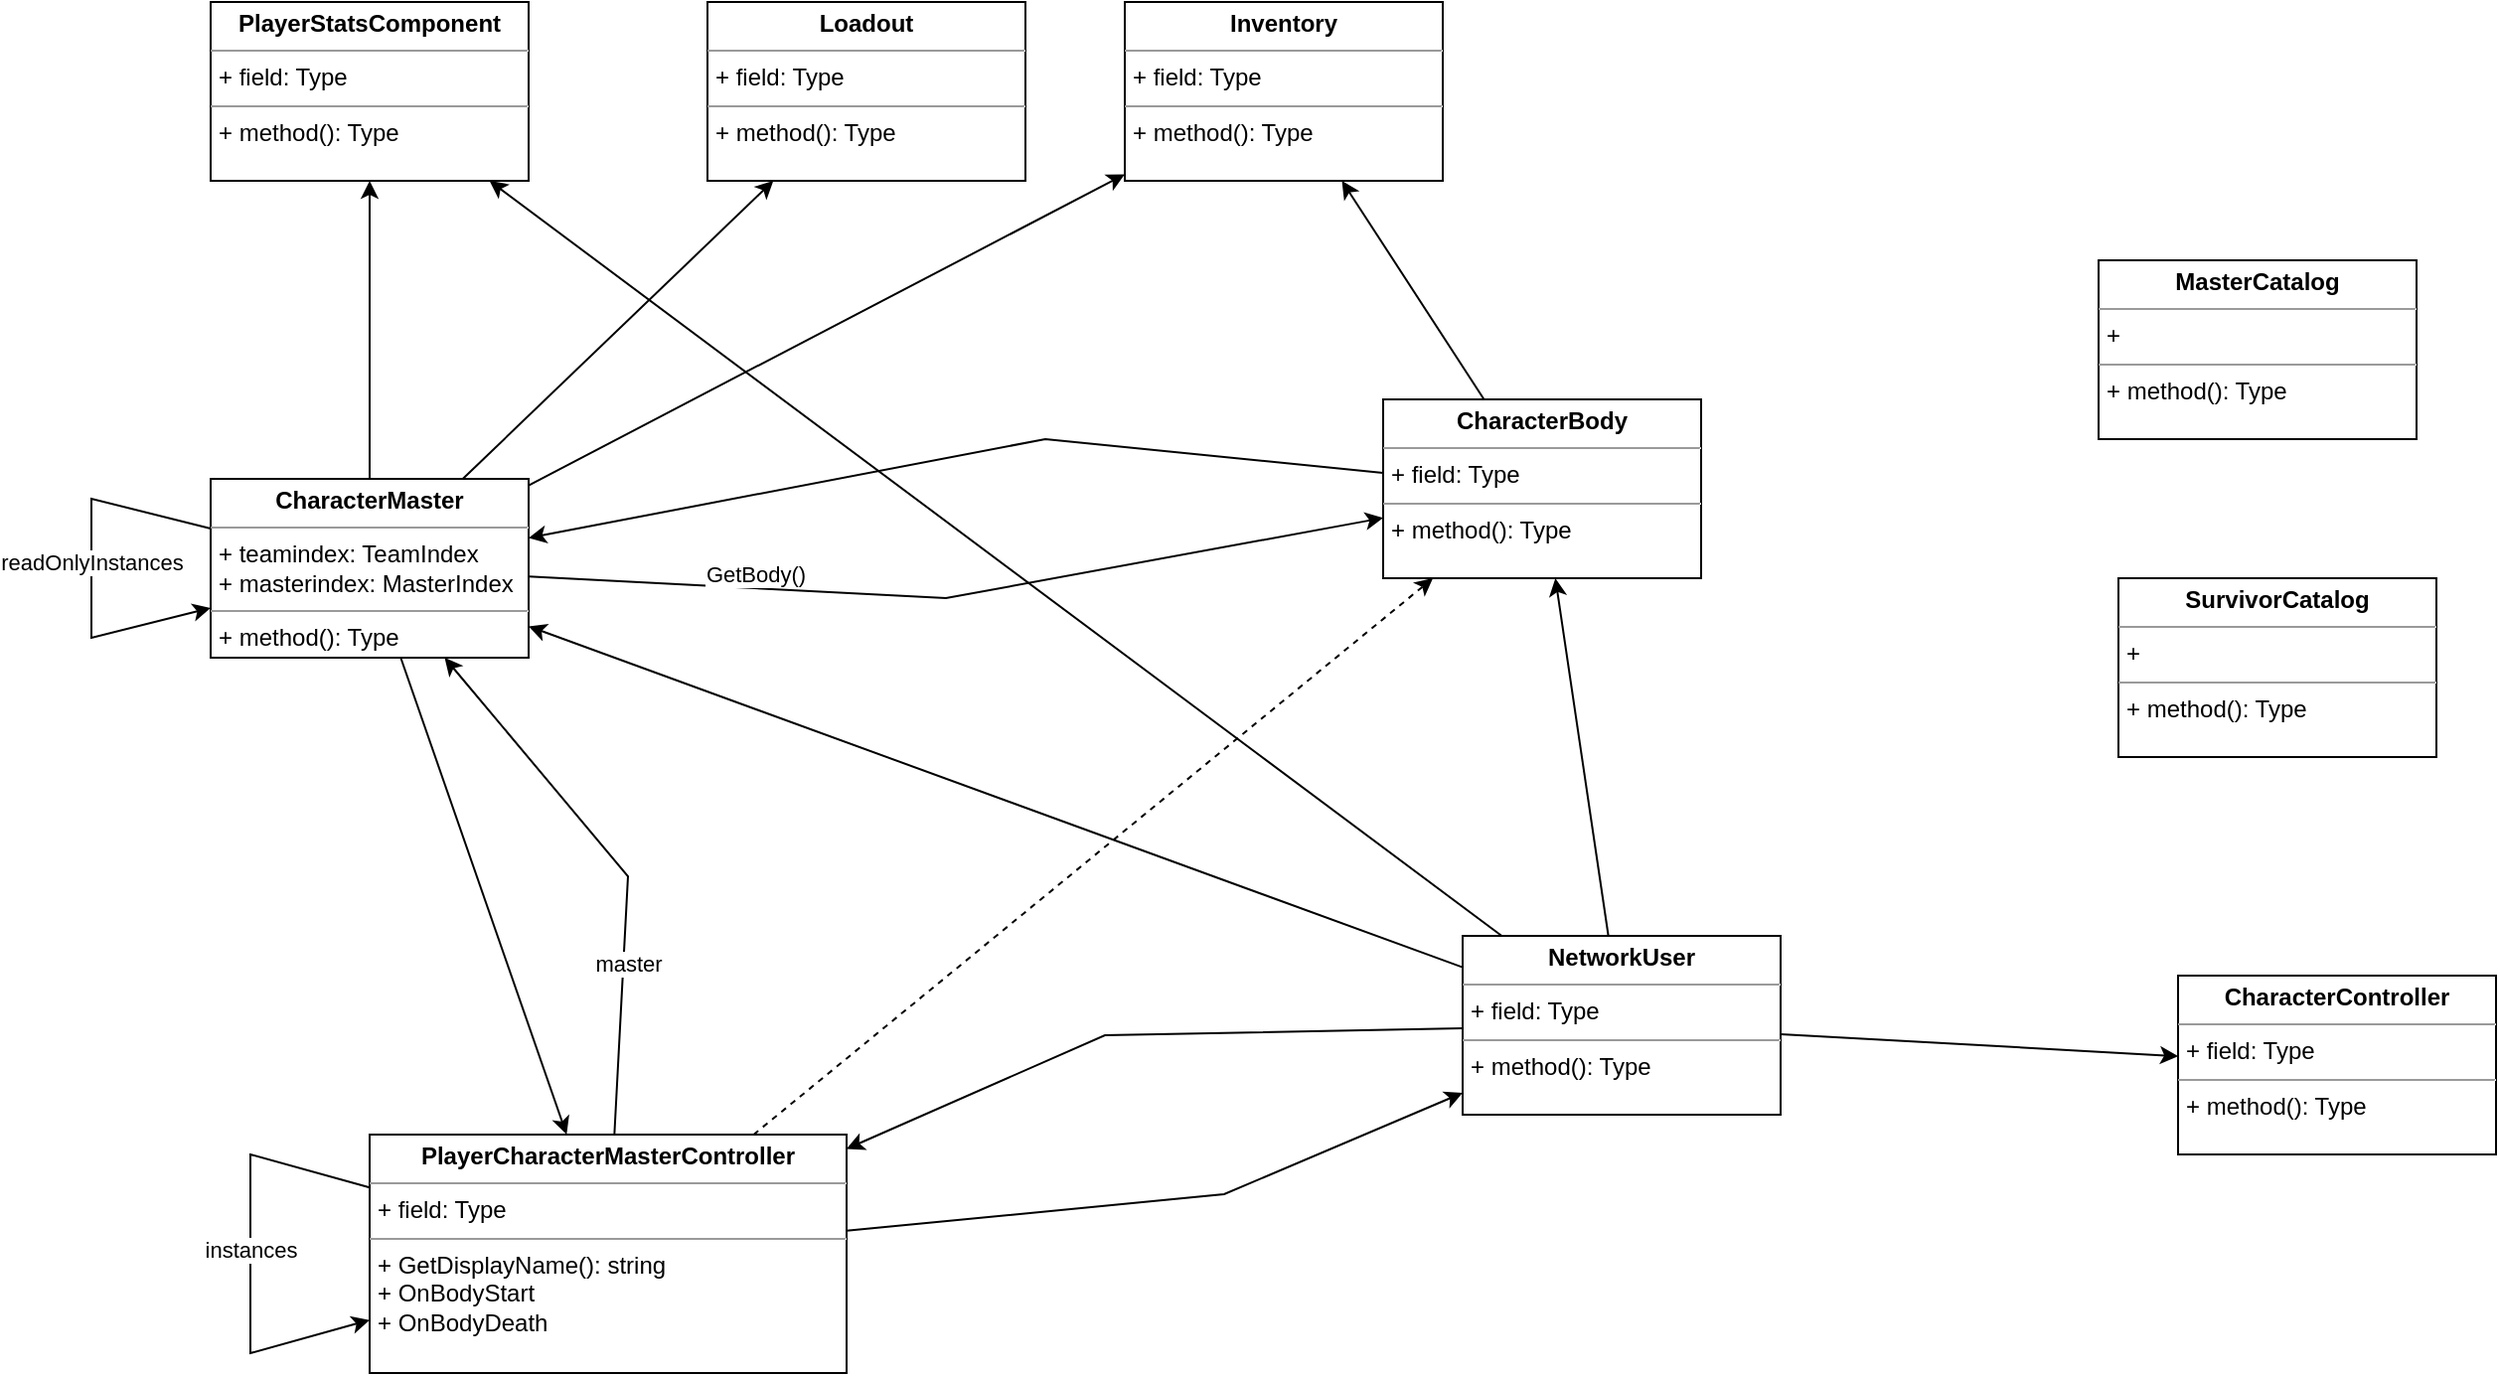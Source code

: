 <mxfile version="20.3.0" type="device"><diagram id="xhrsk81zao-SoMKRHSjp" name="Page-1"><mxGraphModel dx="1822" dy="1305" grid="1" gridSize="10" guides="1" tooltips="1" connect="1" arrows="1" fold="1" page="0" pageScale="1" pageWidth="827" pageHeight="1169" math="0" shadow="0"><root><mxCell id="0"/><mxCell id="1" parent="0"/><mxCell id="NOf88fq7L9iivJlzSjVH-7" style="rounded=0;orthogonalLoop=1;jettySize=auto;html=1;" parent="1" source="NOf88fq7L9iivJlzSjVH-5" target="NOf88fq7L9iivJlzSjVH-6" edge="1"><mxGeometry relative="1" as="geometry"/></mxCell><mxCell id="NOf88fq7L9iivJlzSjVH-9" style="rounded=0;orthogonalLoop=1;jettySize=auto;html=1;" parent="1" source="NOf88fq7L9iivJlzSjVH-5" target="NOf88fq7L9iivJlzSjVH-8" edge="1"><mxGeometry relative="1" as="geometry"/></mxCell><mxCell id="NOf88fq7L9iivJlzSjVH-11" style="edgeStyle=none;rounded=0;orthogonalLoop=1;jettySize=auto;html=1;" parent="1" source="NOf88fq7L9iivJlzSjVH-5" target="NOf88fq7L9iivJlzSjVH-10" edge="1"><mxGeometry relative="1" as="geometry"><Array as="points"><mxPoint x="300" y="360"/></Array></mxGeometry></mxCell><mxCell id="NOf88fq7L9iivJlzSjVH-13" style="edgeStyle=none;rounded=0;orthogonalLoop=1;jettySize=auto;html=1;" parent="1" source="NOf88fq7L9iivJlzSjVH-5" target="NOf88fq7L9iivJlzSjVH-12" edge="1"><mxGeometry relative="1" as="geometry"/></mxCell><mxCell id="NOf88fq7L9iivJlzSjVH-16" style="edgeStyle=none;rounded=0;orthogonalLoop=1;jettySize=auto;html=1;" parent="1" source="NOf88fq7L9iivJlzSjVH-5" target="NOf88fq7L9iivJlzSjVH-15" edge="1"><mxGeometry relative="1" as="geometry"/></mxCell><mxCell id="NOf88fq7L9iivJlzSjVH-5" value="&lt;p style=&quot;margin: 0px ; margin-top: 4px ; text-align: center&quot;&gt;&lt;b&gt;NetworkUser&lt;/b&gt;&lt;/p&gt;&lt;hr size=&quot;1&quot;&gt;&lt;p style=&quot;margin: 0px ; margin-left: 4px&quot;&gt;+ field: Type&lt;/p&gt;&lt;hr size=&quot;1&quot;&gt;&lt;p style=&quot;margin: 0px ; margin-left: 4px&quot;&gt;+ method(): Type&lt;/p&gt;" style="verticalAlign=top;align=left;overflow=fill;fontSize=12;fontFamily=Helvetica;html=1;" parent="1" vertex="1"><mxGeometry x="480" y="310" width="160" height="90" as="geometry"/></mxCell><mxCell id="NOf88fq7L9iivJlzSjVH-23" style="edgeStyle=none;rounded=0;orthogonalLoop=1;jettySize=auto;html=1;" parent="1" source="NOf88fq7L9iivJlzSjVH-6" target="NOf88fq7L9iivJlzSjVH-22" edge="1"><mxGeometry relative="1" as="geometry"/></mxCell><mxCell id="NOf88fq7L9iivJlzSjVH-24" style="edgeStyle=none;rounded=0;orthogonalLoop=1;jettySize=auto;html=1;" parent="1" source="NOf88fq7L9iivJlzSjVH-6" target="NOf88fq7L9iivJlzSjVH-18" edge="1"><mxGeometry relative="1" as="geometry"/></mxCell><mxCell id="NOf88fq7L9iivJlzSjVH-25" style="edgeStyle=none;rounded=0;orthogonalLoop=1;jettySize=auto;html=1;" parent="1" source="NOf88fq7L9iivJlzSjVH-6" target="NOf88fq7L9iivJlzSjVH-8" edge="1"><mxGeometry relative="1" as="geometry"/></mxCell><mxCell id="NOf88fq7L9iivJlzSjVH-26" style="edgeStyle=none;rounded=0;orthogonalLoop=1;jettySize=auto;html=1;" parent="1" source="NOf88fq7L9iivJlzSjVH-6" target="NOf88fq7L9iivJlzSjVH-10" edge="1"><mxGeometry relative="1" as="geometry"/></mxCell><mxCell id="NOf88fq7L9iivJlzSjVH-31" style="edgeStyle=none;rounded=0;orthogonalLoop=1;jettySize=auto;html=1;" parent="1" source="NOf88fq7L9iivJlzSjVH-6" target="NOf88fq7L9iivJlzSjVH-15" edge="1"><mxGeometry relative="1" as="geometry"><Array as="points"><mxPoint x="220" y="140"/></Array></mxGeometry></mxCell><mxCell id="NOf88fq7L9iivJlzSjVH-32" value="GetBody()" style="edgeLabel;html=1;align=center;verticalAlign=middle;resizable=0;points=[];" parent="NOf88fq7L9iivJlzSjVH-31" vertex="1" connectable="0"><mxGeometry x="-0.67" y="2" relative="1" as="geometry"><mxPoint x="42" y="-3" as="offset"/></mxGeometry></mxCell><mxCell id="NOf88fq7L9iivJlzSjVH-6" value="&lt;p style=&quot;margin: 0px ; margin-top: 4px ; text-align: center&quot;&gt;&lt;b&gt;CharacterMaster&lt;/b&gt;&lt;/p&gt;&lt;hr size=&quot;1&quot;&gt;&lt;p style=&quot;margin: 0px ; margin-left: 4px&quot;&gt;+ teamindex: TeamIndex&lt;/p&gt;&lt;p style=&quot;margin: 0px ; margin-left: 4px&quot;&gt;+ masterindex: MasterIndex&lt;/p&gt;&lt;hr size=&quot;1&quot;&gt;&lt;p style=&quot;margin: 0px ; margin-left: 4px&quot;&gt;+ method(): Type&lt;/p&gt;" style="verticalAlign=top;align=left;overflow=fill;fontSize=12;fontFamily=Helvetica;html=1;" parent="1" vertex="1"><mxGeometry x="-150" y="80" width="160" height="90" as="geometry"/></mxCell><mxCell id="NOf88fq7L9iivJlzSjVH-8" value="&lt;p style=&quot;margin: 0px ; margin-top: 4px ; text-align: center&quot;&gt;&lt;b&gt;PlayerStatsComponent&lt;/b&gt;&lt;/p&gt;&lt;hr size=&quot;1&quot;&gt;&lt;p style=&quot;margin: 0px ; margin-left: 4px&quot;&gt;+ field: Type&lt;/p&gt;&lt;hr size=&quot;1&quot;&gt;&lt;p style=&quot;margin: 0px ; margin-left: 4px&quot;&gt;+ method(): Type&lt;/p&gt;" style="verticalAlign=top;align=left;overflow=fill;fontSize=12;fontFamily=Helvetica;html=1;" parent="1" vertex="1"><mxGeometry x="-150" y="-160" width="160" height="90" as="geometry"/></mxCell><mxCell id="NOf88fq7L9iivJlzSjVH-20" style="edgeStyle=none;rounded=0;orthogonalLoop=1;jettySize=auto;html=1;" parent="1" source="NOf88fq7L9iivJlzSjVH-10" target="NOf88fq7L9iivJlzSjVH-6" edge="1"><mxGeometry relative="1" as="geometry"><Array as="points"><mxPoint x="60" y="280"/></Array></mxGeometry></mxCell><mxCell id="9H6UXZ_IQvY2Nk31R7ca-3" value="master" style="edgeLabel;html=1;align=center;verticalAlign=middle;resizable=0;points=[];" vertex="1" connectable="0" parent="NOf88fq7L9iivJlzSjVH-20"><mxGeometry x="-0.37" y="-2" relative="1" as="geometry"><mxPoint as="offset"/></mxGeometry></mxCell><mxCell id="NOf88fq7L9iivJlzSjVH-21" style="edgeStyle=none;rounded=0;orthogonalLoop=1;jettySize=auto;html=1;dashed=1;" parent="1" source="NOf88fq7L9iivJlzSjVH-10" target="NOf88fq7L9iivJlzSjVH-15" edge="1"><mxGeometry relative="1" as="geometry"/></mxCell><mxCell id="NOf88fq7L9iivJlzSjVH-33" style="edgeStyle=none;rounded=0;orthogonalLoop=1;jettySize=auto;html=1;" parent="1" source="NOf88fq7L9iivJlzSjVH-10" target="NOf88fq7L9iivJlzSjVH-5" edge="1"><mxGeometry relative="1" as="geometry"><Array as="points"><mxPoint x="360" y="440"/></Array></mxGeometry></mxCell><mxCell id="NOf88fq7L9iivJlzSjVH-10" value="&lt;p style=&quot;margin: 0px ; margin-top: 4px ; text-align: center&quot;&gt;&lt;b&gt;PlayerCharacterMasterController&lt;/b&gt;&lt;/p&gt;&lt;hr size=&quot;1&quot;&gt;&lt;p style=&quot;margin: 0px ; margin-left: 4px&quot;&gt;+ field: Type&lt;/p&gt;&lt;hr size=&quot;1&quot;&gt;&lt;p style=&quot;margin: 0px ; margin-left: 4px&quot;&gt;+ GetDisplayName(): string&lt;/p&gt;&lt;p style=&quot;margin: 0px ; margin-left: 4px&quot;&gt;+ OnBodyStart&lt;/p&gt;&lt;p style=&quot;margin: 0px ; margin-left: 4px&quot;&gt;+ OnBodyDeath&lt;/p&gt;" style="verticalAlign=top;align=left;overflow=fill;fontSize=12;fontFamily=Helvetica;html=1;" parent="1" vertex="1"><mxGeometry x="-70" y="410" width="240" height="120" as="geometry"/></mxCell><mxCell id="NOf88fq7L9iivJlzSjVH-12" value="&lt;p style=&quot;margin: 0px ; margin-top: 4px ; text-align: center&quot;&gt;&lt;b&gt;CharacterController&lt;/b&gt;&lt;/p&gt;&lt;hr size=&quot;1&quot;&gt;&lt;p style=&quot;margin: 0px ; margin-left: 4px&quot;&gt;+ field: Type&lt;/p&gt;&lt;hr size=&quot;1&quot;&gt;&lt;p style=&quot;margin: 0px ; margin-left: 4px&quot;&gt;+ method(): Type&lt;/p&gt;" style="verticalAlign=top;align=left;overflow=fill;fontSize=12;fontFamily=Helvetica;html=1;" parent="1" vertex="1"><mxGeometry x="840" y="330" width="160" height="90" as="geometry"/></mxCell><mxCell id="NOf88fq7L9iivJlzSjVH-17" style="edgeStyle=none;rounded=0;orthogonalLoop=1;jettySize=auto;html=1;" parent="1" source="NOf88fq7L9iivJlzSjVH-15" target="NOf88fq7L9iivJlzSjVH-6" edge="1"><mxGeometry relative="1" as="geometry"><Array as="points"><mxPoint x="270" y="60"/></Array></mxGeometry></mxCell><mxCell id="NOf88fq7L9iivJlzSjVH-19" style="edgeStyle=none;rounded=0;orthogonalLoop=1;jettySize=auto;html=1;" parent="1" source="NOf88fq7L9iivJlzSjVH-15" target="NOf88fq7L9iivJlzSjVH-18" edge="1"><mxGeometry relative="1" as="geometry"/></mxCell><mxCell id="NOf88fq7L9iivJlzSjVH-15" value="&lt;p style=&quot;margin: 0px ; margin-top: 4px ; text-align: center&quot;&gt;&lt;b&gt;CharacterBody&lt;/b&gt;&lt;/p&gt;&lt;hr size=&quot;1&quot;&gt;&lt;p style=&quot;margin: 0px ; margin-left: 4px&quot;&gt;+ field: Type&lt;/p&gt;&lt;hr size=&quot;1&quot;&gt;&lt;p style=&quot;margin: 0px ; margin-left: 4px&quot;&gt;+ method(): Type&lt;/p&gt;" style="verticalAlign=top;align=left;overflow=fill;fontSize=12;fontFamily=Helvetica;html=1;" parent="1" vertex="1"><mxGeometry x="440" y="40" width="160" height="90" as="geometry"/></mxCell><mxCell id="NOf88fq7L9iivJlzSjVH-18" value="&lt;p style=&quot;margin: 0px ; margin-top: 4px ; text-align: center&quot;&gt;&lt;b&gt;Inventory&lt;/b&gt;&lt;/p&gt;&lt;hr size=&quot;1&quot;&gt;&lt;p style=&quot;margin: 0px ; margin-left: 4px&quot;&gt;+ field: Type&lt;/p&gt;&lt;hr size=&quot;1&quot;&gt;&lt;p style=&quot;margin: 0px ; margin-left: 4px&quot;&gt;+ method(): Type&lt;/p&gt;" style="verticalAlign=top;align=left;overflow=fill;fontSize=12;fontFamily=Helvetica;html=1;" parent="1" vertex="1"><mxGeometry x="310" y="-160" width="160" height="90" as="geometry"/></mxCell><mxCell id="NOf88fq7L9iivJlzSjVH-22" value="&lt;p style=&quot;margin: 0px ; margin-top: 4px ; text-align: center&quot;&gt;&lt;b&gt;Loadout&lt;/b&gt;&lt;/p&gt;&lt;hr size=&quot;1&quot;&gt;&lt;p style=&quot;margin: 0px ; margin-left: 4px&quot;&gt;+ field: Type&lt;/p&gt;&lt;hr size=&quot;1&quot;&gt;&lt;p style=&quot;margin: 0px ; margin-left: 4px&quot;&gt;+ method(): Type&lt;/p&gt;" style="verticalAlign=top;align=left;overflow=fill;fontSize=12;fontFamily=Helvetica;html=1;" parent="1" vertex="1"><mxGeometry x="100" y="-160" width="160" height="90" as="geometry"/></mxCell><mxCell id="NOf88fq7L9iivJlzSjVH-29" style="edgeStyle=none;rounded=0;orthogonalLoop=1;jettySize=auto;html=1;" parent="1" source="NOf88fq7L9iivJlzSjVH-6" target="NOf88fq7L9iivJlzSjVH-6" edge="1"><mxGeometry relative="1" as="geometry"><mxPoint x="20" y="212" as="sourcePoint"/><mxPoint x="20" y="228.0" as="targetPoint"/><Array as="points"><mxPoint x="-210" y="90"/></Array></mxGeometry></mxCell><mxCell id="NOf88fq7L9iivJlzSjVH-30" value="readOnlyInstances" style="edgeLabel;html=1;align=center;verticalAlign=middle;resizable=0;points=[];" parent="NOf88fq7L9iivJlzSjVH-29" vertex="1" connectable="0"><mxGeometry x="0.102" y="-3" relative="1" as="geometry"><mxPoint x="3" y="-13" as="offset"/></mxGeometry></mxCell><mxCell id="9H6UXZ_IQvY2Nk31R7ca-1" style="edgeStyle=none;rounded=0;orthogonalLoop=1;jettySize=auto;html=1;" edge="1" parent="1" source="NOf88fq7L9iivJlzSjVH-10" target="NOf88fq7L9iivJlzSjVH-10"><mxGeometry relative="1" as="geometry"><mxPoint x="-140" y="115" as="sourcePoint"/><mxPoint x="-140" y="155" as="targetPoint"/><Array as="points"><mxPoint x="-130" y="420"/></Array></mxGeometry></mxCell><mxCell id="9H6UXZ_IQvY2Nk31R7ca-2" value="instances" style="edgeLabel;html=1;align=center;verticalAlign=middle;resizable=0;points=[];" vertex="1" connectable="0" parent="9H6UXZ_IQvY2Nk31R7ca-1"><mxGeometry x="0.102" y="-3" relative="1" as="geometry"><mxPoint x="3" y="-13" as="offset"/></mxGeometry></mxCell><mxCell id="9H6UXZ_IQvY2Nk31R7ca-4" value="&lt;p style=&quot;margin: 0px ; margin-top: 4px ; text-align: center&quot;&gt;&lt;b&gt;MasterCatalog&lt;/b&gt;&lt;/p&gt;&lt;hr size=&quot;1&quot;&gt;&lt;p style=&quot;margin: 0px ; margin-left: 4px&quot;&gt;+&lt;/p&gt;&lt;hr size=&quot;1&quot;&gt;&lt;p style=&quot;margin: 0px ; margin-left: 4px&quot;&gt;+ method(): Type&lt;/p&gt;" style="verticalAlign=top;align=left;overflow=fill;fontSize=12;fontFamily=Helvetica;html=1;" vertex="1" parent="1"><mxGeometry x="800" y="-30" width="160" height="90" as="geometry"/></mxCell><mxCell id="9H6UXZ_IQvY2Nk31R7ca-5" value="&lt;p style=&quot;margin: 0px ; margin-top: 4px ; text-align: center&quot;&gt;&lt;b&gt;SurvivorCatalog&lt;/b&gt;&lt;/p&gt;&lt;hr size=&quot;1&quot;&gt;&lt;p style=&quot;margin: 0px ; margin-left: 4px&quot;&gt;+&lt;/p&gt;&lt;hr size=&quot;1&quot;&gt;&lt;p style=&quot;margin: 0px ; margin-left: 4px&quot;&gt;+ method(): Type&lt;/p&gt;" style="verticalAlign=top;align=left;overflow=fill;fontSize=12;fontFamily=Helvetica;html=1;" vertex="1" parent="1"><mxGeometry x="810" y="130" width="160" height="90" as="geometry"/></mxCell></root></mxGraphModel></diagram></mxfile>